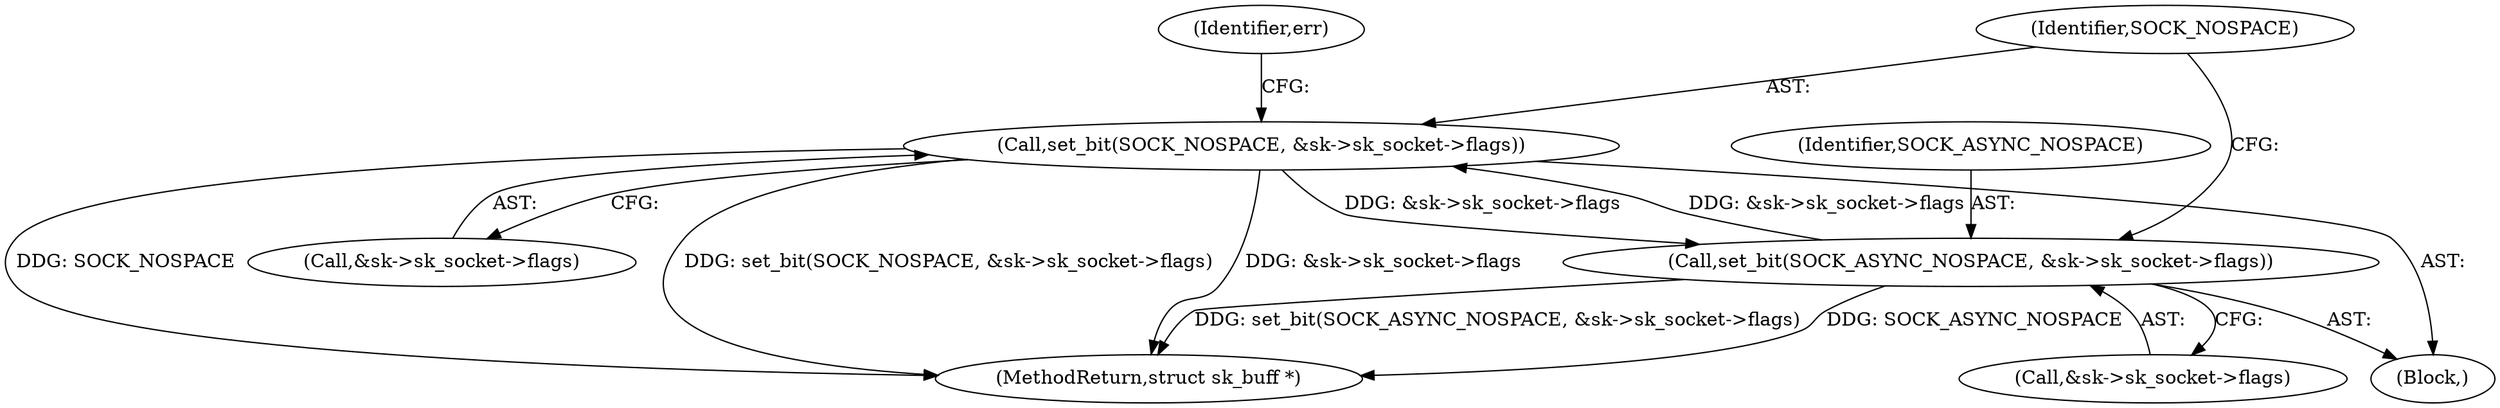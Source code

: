 digraph "0_linux_cc9b17ad29ecaa20bfe426a8d4dbfb94b13ff1cc@pointer" {
"1000261" [label="(Call,set_bit(SOCK_NOSPACE, &sk->sk_socket->flags))"];
"1000253" [label="(Call,set_bit(SOCK_ASYNC_NOSPACE, &sk->sk_socket->flags))"];
"1000261" [label="(Call,set_bit(SOCK_NOSPACE, &sk->sk_socket->flags))"];
"1000263" [label="(Call,&sk->sk_socket->flags)"];
"1000303" [label="(MethodReturn,struct sk_buff *)"];
"1000254" [label="(Identifier,SOCK_ASYNC_NOSPACE)"];
"1000132" [label="(Block,)"];
"1000261" [label="(Call,set_bit(SOCK_NOSPACE, &sk->sk_socket->flags))"];
"1000255" [label="(Call,&sk->sk_socket->flags)"];
"1000262" [label="(Identifier,SOCK_NOSPACE)"];
"1000253" [label="(Call,set_bit(SOCK_ASYNC_NOSPACE, &sk->sk_socket->flags))"];
"1000270" [label="(Identifier,err)"];
"1000261" -> "1000132"  [label="AST: "];
"1000261" -> "1000263"  [label="CFG: "];
"1000262" -> "1000261"  [label="AST: "];
"1000263" -> "1000261"  [label="AST: "];
"1000270" -> "1000261"  [label="CFG: "];
"1000261" -> "1000303"  [label="DDG: &sk->sk_socket->flags"];
"1000261" -> "1000303"  [label="DDG: SOCK_NOSPACE"];
"1000261" -> "1000303"  [label="DDG: set_bit(SOCK_NOSPACE, &sk->sk_socket->flags)"];
"1000261" -> "1000253"  [label="DDG: &sk->sk_socket->flags"];
"1000253" -> "1000261"  [label="DDG: &sk->sk_socket->flags"];
"1000253" -> "1000132"  [label="AST: "];
"1000253" -> "1000255"  [label="CFG: "];
"1000254" -> "1000253"  [label="AST: "];
"1000255" -> "1000253"  [label="AST: "];
"1000262" -> "1000253"  [label="CFG: "];
"1000253" -> "1000303"  [label="DDG: set_bit(SOCK_ASYNC_NOSPACE, &sk->sk_socket->flags)"];
"1000253" -> "1000303"  [label="DDG: SOCK_ASYNC_NOSPACE"];
}
